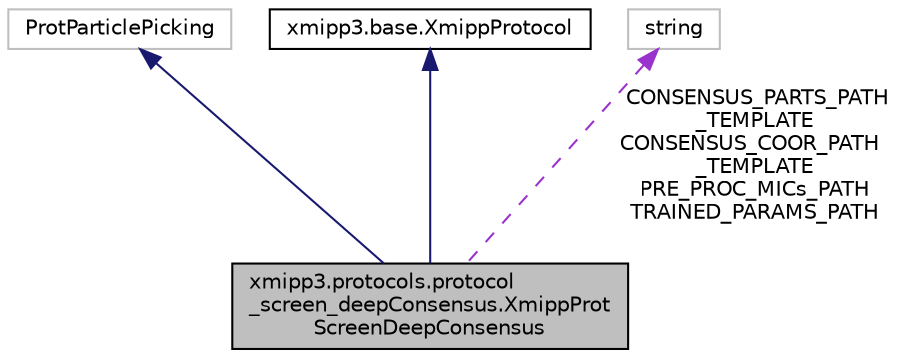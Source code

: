 digraph "xmipp3.protocols.protocol_screen_deepConsensus.XmippProtScreenDeepConsensus"
{
  edge [fontname="Helvetica",fontsize="10",labelfontname="Helvetica",labelfontsize="10"];
  node [fontname="Helvetica",fontsize="10",shape=record];
  Node3 [label="xmipp3.protocols.protocol\l_screen_deepConsensus.XmippProt\lScreenDeepConsensus",height=0.2,width=0.4,color="black", fillcolor="grey75", style="filled", fontcolor="black"];
  Node4 -> Node3 [dir="back",color="midnightblue",fontsize="10",style="solid",fontname="Helvetica"];
  Node4 [label="ProtParticlePicking",height=0.2,width=0.4,color="grey75", fillcolor="white", style="filled"];
  Node5 -> Node3 [dir="back",color="midnightblue",fontsize="10",style="solid",fontname="Helvetica"];
  Node5 [label="xmipp3.base.XmippProtocol",height=0.2,width=0.4,color="black", fillcolor="white", style="filled",URL="$classxmipp3_1_1base_1_1XmippProtocol.html"];
  Node6 -> Node3 [dir="back",color="darkorchid3",fontsize="10",style="dashed",label=" CONSENSUS_PARTS_PATH\l_TEMPLATE\nCONSENSUS_COOR_PATH\l_TEMPLATE\nPRE_PROC_MICs_PATH\nTRAINED_PARAMS_PATH" ,fontname="Helvetica"];
  Node6 [label="string",height=0.2,width=0.4,color="grey75", fillcolor="white", style="filled"];
}
